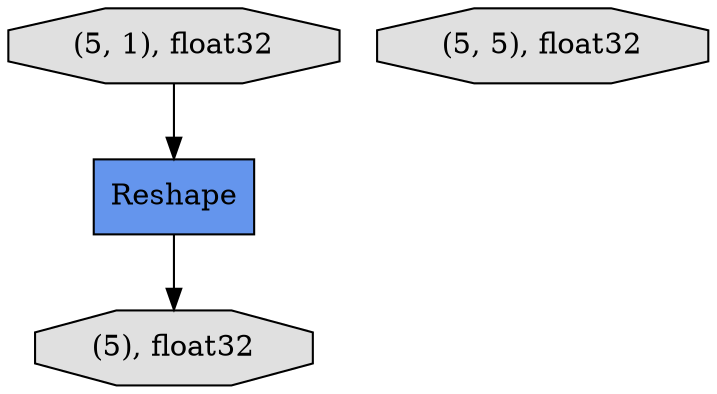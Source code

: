 digraph graphname{rankdir=TB;4658458520 [label="(5), float32",shape="octagon",fillcolor="#E0E0E0",style="filled"];4648797856 [label="(5, 1), float32",shape="octagon",fillcolor="#E0E0E0",style="filled"];4658457008 [label="Reshape",shape="record",fillcolor="#6495ED",style="filled"];4476449008 [label="(5, 5), float32",shape="octagon",fillcolor="#E0E0E0",style="filled"];4658457008 -> 4658458520;4648797856 -> 4658457008;}